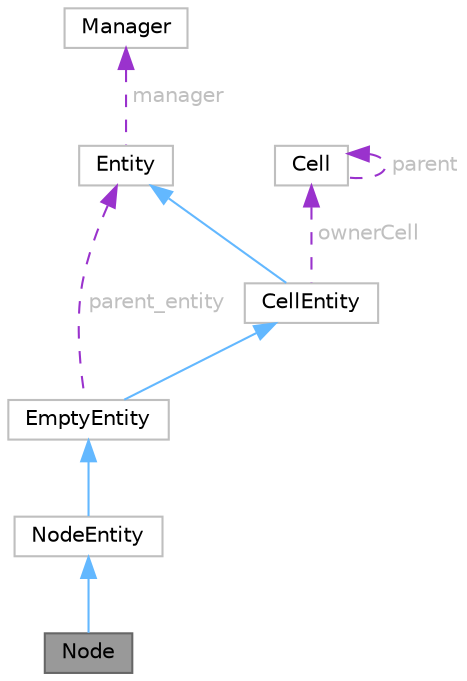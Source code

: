 digraph "Node"
{
 // LATEX_PDF_SIZE
  bgcolor="transparent";
  edge [fontname=Helvetica,fontsize=10,labelfontname=Helvetica,labelfontsize=10];
  node [fontname=Helvetica,fontsize=10,shape=box,height=0.2,width=0.4];
  Node1 [id="Node000001",label="Node",height=0.2,width=0.4,color="gray40", fillcolor="grey60", style="filled", fontcolor="black",tooltip=" "];
  Node2 -> Node1 [id="edge1_Node000001_Node000002",dir="back",color="steelblue1",style="solid",tooltip=" "];
  Node2 [id="Node000002",label="NodeEntity",height=0.2,width=0.4,color="grey75", fillcolor="white", style="filled",URL="$classNodeEntity.html",tooltip=" "];
  Node3 -> Node2 [id="edge2_Node000002_Node000003",dir="back",color="steelblue1",style="solid",tooltip=" "];
  Node3 [id="Node000003",label="EmptyEntity",height=0.2,width=0.4,color="grey75", fillcolor="white", style="filled",URL="$classEmptyEntity.html",tooltip=" "];
  Node4 -> Node3 [id="edge3_Node000003_Node000004",dir="back",color="steelblue1",style="solid",tooltip=" "];
  Node4 [id="Node000004",label="CellEntity",height=0.2,width=0.4,color="grey75", fillcolor="white", style="filled",URL="$classCellEntity.html",tooltip=" "];
  Node5 -> Node4 [id="edge4_Node000004_Node000005",dir="back",color="steelblue1",style="solid",tooltip=" "];
  Node5 [id="Node000005",label="Entity",height=0.2,width=0.4,color="grey75", fillcolor="white", style="filled",URL="$classEntity.html",tooltip=" "];
  Node6 -> Node5 [id="edge5_Node000005_Node000006",dir="back",color="darkorchid3",style="dashed",tooltip=" ",label=" manager",fontcolor="grey" ];
  Node6 [id="Node000006",label="Manager",height=0.2,width=0.4,color="grey75", fillcolor="white", style="filled",URL="$classManager.html",tooltip=" "];
  Node7 -> Node4 [id="edge6_Node000004_Node000007",dir="back",color="darkorchid3",style="dashed",tooltip=" ",label=" ownerCell",fontcolor="grey" ];
  Node7 [id="Node000007",label="Cell",height=0.2,width=0.4,color="grey75", fillcolor="white", style="filled",URL="$structCell.html",tooltip=" "];
  Node7 -> Node7 [id="edge7_Node000007_Node000007",dir="back",color="darkorchid3",style="dashed",tooltip=" ",label=" parent",fontcolor="grey" ];
  Node5 -> Node3 [id="edge8_Node000003_Node000005",dir="back",color="darkorchid3",style="dashed",tooltip=" ",label=" parent_entity",fontcolor="grey" ];
}
